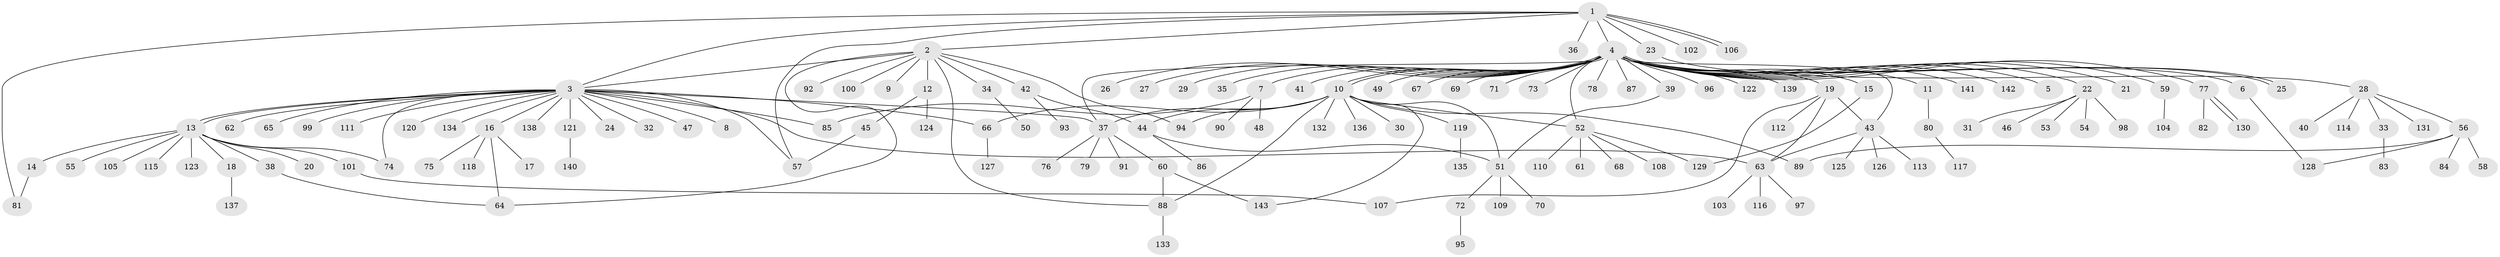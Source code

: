 // Generated by graph-tools (version 1.1) at 2025/01/03/09/25 03:01:47]
// undirected, 143 vertices, 173 edges
graph export_dot {
graph [start="1"]
  node [color=gray90,style=filled];
  1;
  2;
  3;
  4;
  5;
  6;
  7;
  8;
  9;
  10;
  11;
  12;
  13;
  14;
  15;
  16;
  17;
  18;
  19;
  20;
  21;
  22;
  23;
  24;
  25;
  26;
  27;
  28;
  29;
  30;
  31;
  32;
  33;
  34;
  35;
  36;
  37;
  38;
  39;
  40;
  41;
  42;
  43;
  44;
  45;
  46;
  47;
  48;
  49;
  50;
  51;
  52;
  53;
  54;
  55;
  56;
  57;
  58;
  59;
  60;
  61;
  62;
  63;
  64;
  65;
  66;
  67;
  68;
  69;
  70;
  71;
  72;
  73;
  74;
  75;
  76;
  77;
  78;
  79;
  80;
  81;
  82;
  83;
  84;
  85;
  86;
  87;
  88;
  89;
  90;
  91;
  92;
  93;
  94;
  95;
  96;
  97;
  98;
  99;
  100;
  101;
  102;
  103;
  104;
  105;
  106;
  107;
  108;
  109;
  110;
  111;
  112;
  113;
  114;
  115;
  116;
  117;
  118;
  119;
  120;
  121;
  122;
  123;
  124;
  125;
  126;
  127;
  128;
  129;
  130;
  131;
  132;
  133;
  134;
  135;
  136;
  137;
  138;
  139;
  140;
  141;
  142;
  143;
  1 -- 2;
  1 -- 3;
  1 -- 4;
  1 -- 23;
  1 -- 36;
  1 -- 57;
  1 -- 81;
  1 -- 102;
  1 -- 106;
  1 -- 106;
  2 -- 3;
  2 -- 9;
  2 -- 12;
  2 -- 34;
  2 -- 42;
  2 -- 64;
  2 -- 88;
  2 -- 92;
  2 -- 94;
  2 -- 100;
  3 -- 8;
  3 -- 13;
  3 -- 13;
  3 -- 16;
  3 -- 24;
  3 -- 32;
  3 -- 37;
  3 -- 47;
  3 -- 57;
  3 -- 62;
  3 -- 63;
  3 -- 65;
  3 -- 66;
  3 -- 74;
  3 -- 85;
  3 -- 99;
  3 -- 111;
  3 -- 120;
  3 -- 121;
  3 -- 134;
  3 -- 138;
  4 -- 5;
  4 -- 6;
  4 -- 7;
  4 -- 10;
  4 -- 10;
  4 -- 11;
  4 -- 15;
  4 -- 19;
  4 -- 21;
  4 -- 22;
  4 -- 25;
  4 -- 25;
  4 -- 26;
  4 -- 27;
  4 -- 29;
  4 -- 35;
  4 -- 37;
  4 -- 39;
  4 -- 41;
  4 -- 43;
  4 -- 49;
  4 -- 52;
  4 -- 59;
  4 -- 67;
  4 -- 69;
  4 -- 71;
  4 -- 73;
  4 -- 77;
  4 -- 78;
  4 -- 87;
  4 -- 96;
  4 -- 122;
  4 -- 139;
  4 -- 141;
  4 -- 142;
  6 -- 128;
  7 -- 48;
  7 -- 85;
  7 -- 90;
  10 -- 30;
  10 -- 37;
  10 -- 44;
  10 -- 51;
  10 -- 52;
  10 -- 66;
  10 -- 88;
  10 -- 89;
  10 -- 94;
  10 -- 119;
  10 -- 132;
  10 -- 136;
  10 -- 143;
  11 -- 80;
  12 -- 45;
  12 -- 124;
  13 -- 14;
  13 -- 18;
  13 -- 20;
  13 -- 38;
  13 -- 55;
  13 -- 74;
  13 -- 101;
  13 -- 105;
  13 -- 115;
  13 -- 123;
  14 -- 81;
  15 -- 129;
  16 -- 17;
  16 -- 64;
  16 -- 75;
  16 -- 118;
  18 -- 137;
  19 -- 43;
  19 -- 63;
  19 -- 107;
  19 -- 112;
  22 -- 31;
  22 -- 46;
  22 -- 53;
  22 -- 54;
  22 -- 98;
  23 -- 28;
  28 -- 33;
  28 -- 40;
  28 -- 56;
  28 -- 114;
  28 -- 131;
  33 -- 83;
  34 -- 50;
  37 -- 60;
  37 -- 76;
  37 -- 79;
  37 -- 91;
  38 -- 64;
  39 -- 51;
  42 -- 44;
  42 -- 93;
  43 -- 63;
  43 -- 113;
  43 -- 125;
  43 -- 126;
  44 -- 51;
  44 -- 86;
  45 -- 57;
  51 -- 70;
  51 -- 72;
  51 -- 109;
  52 -- 61;
  52 -- 68;
  52 -- 108;
  52 -- 110;
  52 -- 129;
  56 -- 58;
  56 -- 84;
  56 -- 89;
  56 -- 128;
  59 -- 104;
  60 -- 88;
  60 -- 143;
  63 -- 97;
  63 -- 103;
  63 -- 116;
  66 -- 127;
  72 -- 95;
  77 -- 82;
  77 -- 130;
  77 -- 130;
  80 -- 117;
  88 -- 133;
  101 -- 107;
  119 -- 135;
  121 -- 140;
}
